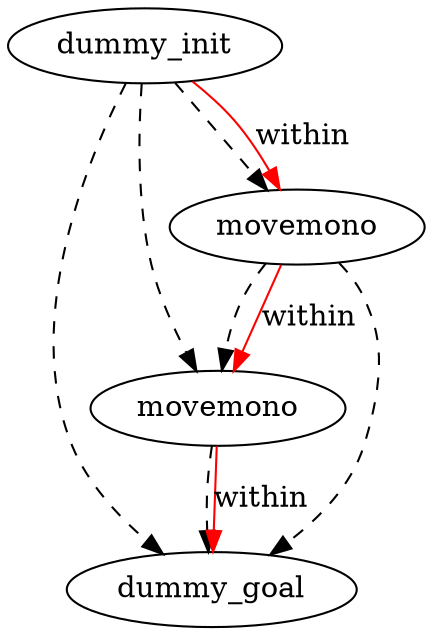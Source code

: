 digraph {
	"c227e0f2-0510-6943-be3e-b6f738b595b9" [label=dummy_init]
	"b58dfc59-ebe0-c8c1-ae38-cf4647f86de4" [label=dummy_goal]
	"52b0147b-f052-8803-da96-8e7d0d46e159" [label=movemono]
	"39c2c1a2-bcc9-245c-fd81-fbc0067ec672" [label=movemono]
	"c227e0f2-0510-6943-be3e-b6f738b595b9" -> "b58dfc59-ebe0-c8c1-ae38-cf4647f86de4" [color=black style=dashed]
	"39c2c1a2-bcc9-245c-fd81-fbc0067ec672" -> "b58dfc59-ebe0-c8c1-ae38-cf4647f86de4" [color=black style=dashed]
	"52b0147b-f052-8803-da96-8e7d0d46e159" -> "b58dfc59-ebe0-c8c1-ae38-cf4647f86de4" [color=black style=dashed]
	"c227e0f2-0510-6943-be3e-b6f738b595b9" -> "39c2c1a2-bcc9-245c-fd81-fbc0067ec672" [color=black style=dashed]
	"c227e0f2-0510-6943-be3e-b6f738b595b9" -> "52b0147b-f052-8803-da96-8e7d0d46e159" [color=black style=dashed]
	"39c2c1a2-bcc9-245c-fd81-fbc0067ec672" -> "52b0147b-f052-8803-da96-8e7d0d46e159" [color=black style=dashed]
	"c227e0f2-0510-6943-be3e-b6f738b595b9" -> "39c2c1a2-bcc9-245c-fd81-fbc0067ec672" [label=within color=red]
	"52b0147b-f052-8803-da96-8e7d0d46e159" -> "b58dfc59-ebe0-c8c1-ae38-cf4647f86de4" [label=within color=red]
	"39c2c1a2-bcc9-245c-fd81-fbc0067ec672" -> "52b0147b-f052-8803-da96-8e7d0d46e159" [label=within color=red]
}
